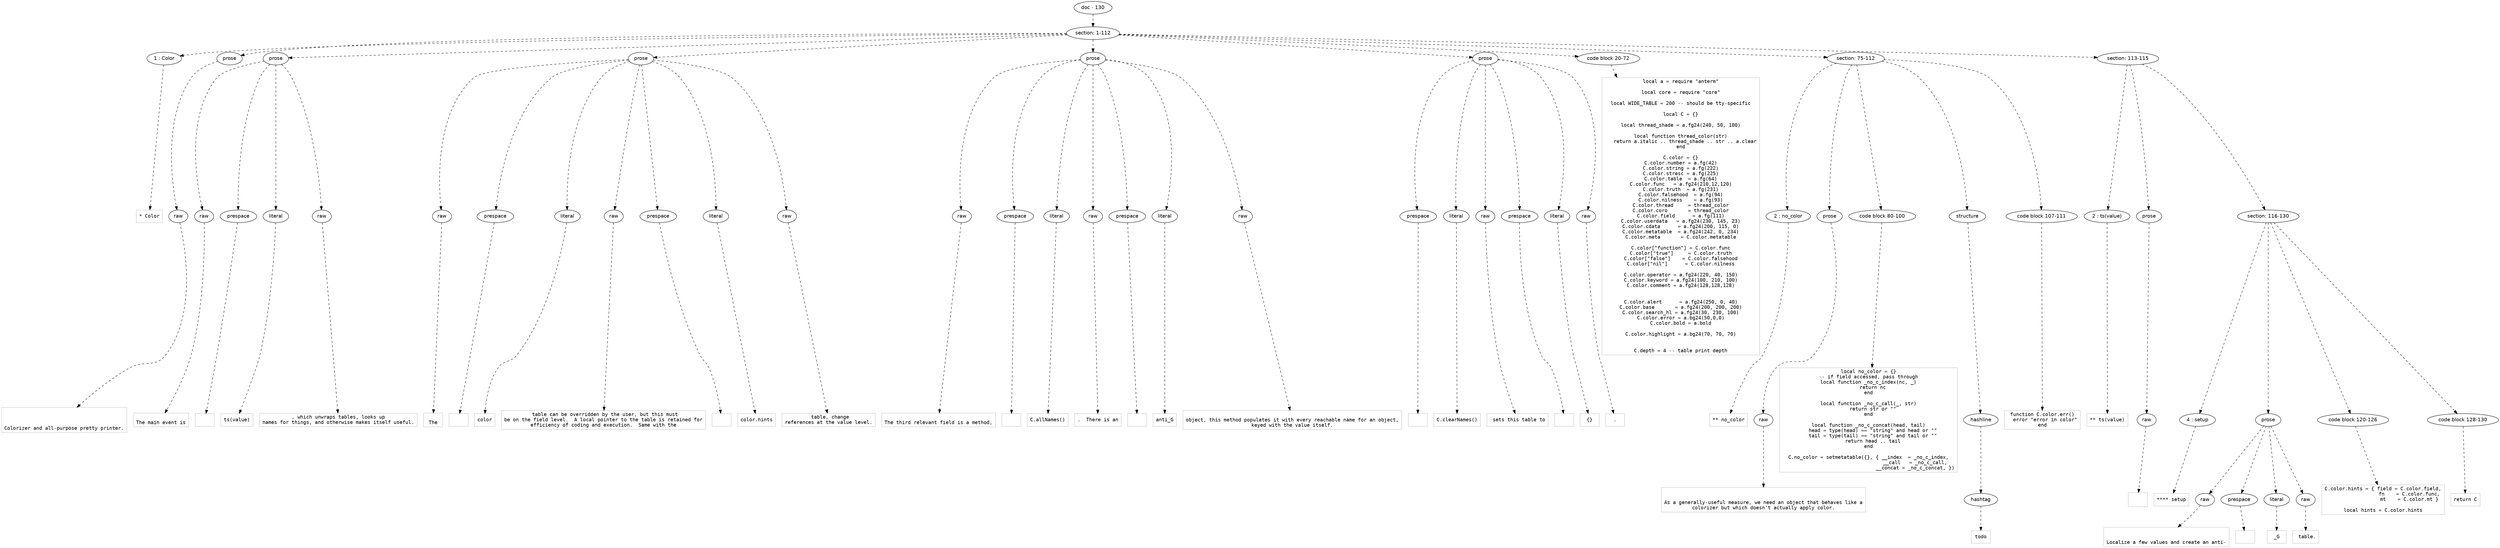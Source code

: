 digraph lpegNode {

node [fontname=Helvetica]
edge [style=dashed]

doc_0 [label="doc - 130"]


doc_0 -> { section_1}
{rank=same; section_1}

section_1 [label="section: 1-112"]


// END RANK doc_0

section_1 -> { header_2 prose_3 prose_4 prose_5 prose_6 prose_7 codeblock_8 section_9 section_10}
{rank=same; header_2 prose_3 prose_4 prose_5 prose_6 prose_7 codeblock_8 section_9 section_10}

header_2 [label="1 : Color"]

prose_3 [label="prose"]

prose_4 [label="prose"]

prose_5 [label="prose"]

prose_6 [label="prose"]

prose_7 [label="prose"]

codeblock_8 [label="code block 20-72"]

section_9 [label="section: 75-112"]

section_10 [label="section: 113-115"]


// END RANK section_1

header_2 -> leaf_11
leaf_11  [color=Gray,shape=rectangle,fontname=Inconsolata,label="* Color"]
// END RANK header_2

prose_3 -> { raw_12}
{rank=same; raw_12}

raw_12 [label="raw"]


// END RANK prose_3

raw_12 -> leaf_13
leaf_13  [color=Gray,shape=rectangle,fontname=Inconsolata,label="


Colorizer and all-purpose pretty printer.
"]
// END RANK raw_12

prose_4 -> { raw_14 prespace_15 literal_16 raw_17}
{rank=same; raw_14 prespace_15 literal_16 raw_17}

raw_14 [label="raw"]

prespace_15 [label="prespace"]

literal_16 [label="literal"]

raw_17 [label="raw"]


// END RANK prose_4

raw_14 -> leaf_18
leaf_18  [color=Gray,shape=rectangle,fontname=Inconsolata,label="
The main event is"]
// END RANK raw_14

prespace_15 -> leaf_19
leaf_19  [color=Gray,shape=rectangle,fontname=Inconsolata,label=" "]
// END RANK prespace_15

literal_16 -> leaf_20
leaf_20  [color=Gray,shape=rectangle,fontname=Inconsolata,label="ts(value)"]
// END RANK literal_16

raw_17 -> leaf_21
leaf_21  [color=Gray,shape=rectangle,fontname=Inconsolata,label=", which unwraps tables, looks up
names for things, and otherwise makes itself useful.
"]
// END RANK raw_17

prose_5 -> { raw_22 prespace_23 literal_24 raw_25 prespace_26 literal_27 raw_28}
{rank=same; raw_22 prespace_23 literal_24 raw_25 prespace_26 literal_27 raw_28}

raw_22 [label="raw"]

prespace_23 [label="prespace"]

literal_24 [label="literal"]

raw_25 [label="raw"]

prespace_26 [label="prespace"]

literal_27 [label="literal"]

raw_28 [label="raw"]


// END RANK prose_5

raw_22 -> leaf_29
leaf_29  [color=Gray,shape=rectangle,fontname=Inconsolata,label="
The"]
// END RANK raw_22

prespace_23 -> leaf_30
leaf_30  [color=Gray,shape=rectangle,fontname=Inconsolata,label=" "]
// END RANK prespace_23

literal_24 -> leaf_31
leaf_31  [color=Gray,shape=rectangle,fontname=Inconsolata,label="color"]
// END RANK literal_24

raw_25 -> leaf_32
leaf_32  [color=Gray,shape=rectangle,fontname=Inconsolata,label=" table can be overridden by the user, but this must
be on the field level.  A local pointer to the table is retained for
efficiency of coding and execution.  Same with the"]
// END RANK raw_25

prespace_26 -> leaf_33
leaf_33  [color=Gray,shape=rectangle,fontname=Inconsolata,label=" "]
// END RANK prespace_26

literal_27 -> leaf_34
leaf_34  [color=Gray,shape=rectangle,fontname=Inconsolata,label="color.hints"]
// END RANK literal_27

raw_28 -> leaf_35
leaf_35  [color=Gray,shape=rectangle,fontname=Inconsolata,label=" table, change
references at the value level.
"]
// END RANK raw_28

prose_6 -> { raw_36 prespace_37 literal_38 raw_39 prespace_40 literal_41 raw_42}
{rank=same; raw_36 prespace_37 literal_38 raw_39 prespace_40 literal_41 raw_42}

raw_36 [label="raw"]

prespace_37 [label="prespace"]

literal_38 [label="literal"]

raw_39 [label="raw"]

prespace_40 [label="prespace"]

literal_41 [label="literal"]

raw_42 [label="raw"]


// END RANK prose_6

raw_36 -> leaf_43
leaf_43  [color=Gray,shape=rectangle,fontname=Inconsolata,label="
The third relevant field is a method,"]
// END RANK raw_36

prespace_37 -> leaf_44
leaf_44  [color=Gray,shape=rectangle,fontname=Inconsolata,label=" "]
// END RANK prespace_37

literal_38 -> leaf_45
leaf_45  [color=Gray,shape=rectangle,fontname=Inconsolata,label="C.allNames()"]
// END RANK literal_38

raw_39 -> leaf_46
leaf_46  [color=Gray,shape=rectangle,fontname=Inconsolata,label=".  There is an"]
// END RANK raw_39

prespace_40 -> leaf_47
leaf_47  [color=Gray,shape=rectangle,fontname=Inconsolata,label=" "]
// END RANK prespace_40

literal_41 -> leaf_48
leaf_48  [color=Gray,shape=rectangle,fontname=Inconsolata,label="anti_G"]
// END RANK literal_41

raw_42 -> leaf_49
leaf_49  [color=Gray,shape=rectangle,fontname=Inconsolata,label="
object, this method populates it with every reachable name for an object,
keyed with the value itself.
"]
// END RANK raw_42

prose_7 -> { prespace_50 literal_51 raw_52 prespace_53 literal_54 raw_55}
{rank=same; prespace_50 literal_51 raw_52 prespace_53 literal_54 raw_55}

prespace_50 [label="prespace"]

literal_51 [label="literal"]

raw_52 [label="raw"]

prespace_53 [label="prespace"]

literal_54 [label="literal"]

raw_55 [label="raw"]


// END RANK prose_7

prespace_50 -> leaf_56
leaf_56  [color=Gray,shape=rectangle,fontname=Inconsolata,label=""]
// END RANK prespace_50

literal_51 -> leaf_57
leaf_57  [color=Gray,shape=rectangle,fontname=Inconsolata,label="C.clearNames()"]
// END RANK literal_51

raw_52 -> leaf_58
leaf_58  [color=Gray,shape=rectangle,fontname=Inconsolata,label=" sets this table to"]
// END RANK raw_52

prespace_53 -> leaf_59
leaf_59  [color=Gray,shape=rectangle,fontname=Inconsolata,label=" "]
// END RANK prespace_53

literal_54 -> leaf_60
leaf_60  [color=Gray,shape=rectangle,fontname=Inconsolata,label="{}"]
// END RANK literal_54

raw_55 -> leaf_61
leaf_61  [color=Gray,shape=rectangle,fontname=Inconsolata,label=".
"]
// END RANK raw_55

codeblock_8 -> leaf_62
leaf_62  [color=Gray,shape=rectangle,fontname=Inconsolata,label="local a = require \"anterm\"

local core = require \"core\"

local WIDE_TABLE = 200 -- should be tty-specific

local C = {}

local thread_shade = a.fg24(240, 50, 100)

local function thread_color(str)
   return a.italic .. thread_shade .. str .. a.clear
end

C.color = {}
C.color.number = a.fg(42)
C.color.string = a.fg(222)
C.color.stresc = a.fg(225)
C.color.table  = a.fg(64)
C.color.func   = a.fg24(210,12,120)
C.color.truth  = a.fg(231)
C.color.falsehood  = a.fg(94)
C.color.nilness    = a.fg(93)
C.color.thread     = thread_color
C.color.coro       = thread_color
C.color.field      = a.fg(111)
C.color.userdata   = a.fg24(230, 145, 23)
C.color.cdata      = a.fg24(200, 115, 0)
C.color.metatable  = a.fg24(242, 0, 234)
C.color.meta       = C.color.metatable

C.color[\"function\"] = C.color.func
C.color[\"true\"]     = C.color.truth
C.color[\"false\"]    = C.color.falsehood
C.color[\"nil\"]      = C.color.nilness

C.color.operator = a.fg24(220, 40, 150)
C.color.keyword = a.fg24(100, 210, 100)
C.color.comment = a.fg24(128,128,128)


C.color.alert      = a.fg24(250, 0, 40)
C.color.base       = a.fg24(200, 200, 200)
C.color.search_hl = a.fg24(30, 230, 100)
C.color.error = a.bg24(50,0,0)
C.color.bold = a.bold

C.color.highlight = a.bg24(70, 70, 70)


C.depth = 4 -- table print depth"]
// END RANK codeblock_8

section_9 -> { header_63 prose_64 codeblock_65 structure_66 codeblock_67}
{rank=same; header_63 prose_64 codeblock_65 structure_66 codeblock_67}

header_63 [label="2 : no_color"]

prose_64 [label="prose"]

codeblock_65 [label="code block 80-100"]

structure_66 [label="structure"]

codeblock_67 [label="code block 107-111"]


// END RANK section_9

header_63 -> leaf_68
leaf_68  [color=Gray,shape=rectangle,fontname=Inconsolata,label="** no_color"]
// END RANK header_63

prose_64 -> { raw_69}
{rank=same; raw_69}

raw_69 [label="raw"]


// END RANK prose_64

raw_69 -> leaf_70
leaf_70  [color=Gray,shape=rectangle,fontname=Inconsolata,label="

As a generally-useful measure, we need an object that behaves like a
colorizer but which doesn't actually apply color.
"]
// END RANK raw_69

codeblock_65 -> leaf_71
leaf_71  [color=Gray,shape=rectangle,fontname=Inconsolata,label="local no_color = {}
-- if field accessed, pass through
local function _no_c_index(nc, _)
   return nc
end

local function _no_c_call(_, str)
   return str or \"\"
end

local function _no_c_concat(head, tail)
   head = type(head) == \"string\" and head or \"\"
   tail = type(tail) == \"string\" and tail or \"\"
   return head .. tail
end

C.no_color = setmetatable({}, { __index  = _no_c_index,
                                __call   = _no_c_call,
                                __concat = _no_c_concat, })"]
// END RANK codeblock_65

structure_66 -> { hashline_72}
{rank=same; hashline_72}

hashline_72 [label="hashline"]


// END RANK structure_66

hashline_72 -> { hashtag_73}
{rank=same; hashtag_73}

hashtag_73 [label="hashtag"]


// END RANK hashline_72

hashtag_73 -> leaf_74
leaf_74  [color=Gray,shape=rectangle,fontname=Inconsolata,label="todo"]
// END RANK hashtag_73

codeblock_67 -> leaf_75
leaf_75  [color=Gray,shape=rectangle,fontname=Inconsolata,label="function C.color.err()
  error \"error in color\"
end"]
// END RANK codeblock_67

section_10 -> { header_76 prose_77 section_78}
{rank=same; header_76 prose_77 section_78}

header_76 [label="2 : ts(value)"]

prose_77 [label="prose"]

section_78 [label="section: 116-130"]


// END RANK section_10

header_76 -> leaf_79
leaf_79  [color=Gray,shape=rectangle,fontname=Inconsolata,label="** ts(value)"]
// END RANK header_76

prose_77 -> { raw_80}
{rank=same; raw_80}

raw_80 [label="raw"]


// END RANK prose_77

raw_80 -> leaf_81
leaf_81  [color=Gray,shape=rectangle,fontname=Inconsolata,label="

"]
// END RANK raw_80

section_78 -> { header_82 prose_83 codeblock_84 codeblock_85}
{rank=same; header_82 prose_83 codeblock_84 codeblock_85}

header_82 [label="4 : setup"]

prose_83 [label="prose"]

codeblock_84 [label="code block 120-126"]

codeblock_85 [label="code block 128-130"]


// END RANK section_78

header_82 -> leaf_86
leaf_86  [color=Gray,shape=rectangle,fontname=Inconsolata,label="**** setup"]
// END RANK header_82

prose_83 -> { raw_87 prespace_88 literal_89 raw_90}
{rank=same; raw_87 prespace_88 literal_89 raw_90}

raw_87 [label="raw"]

prespace_88 [label="prespace"]

literal_89 [label="literal"]

raw_90 [label="raw"]


// END RANK prose_83

raw_87 -> leaf_91
leaf_91  [color=Gray,shape=rectangle,fontname=Inconsolata,label="

Localize a few values and create an anti-"]
// END RANK raw_87

prespace_88 -> leaf_92
leaf_92  [color=Gray,shape=rectangle,fontname=Inconsolata,label=" "]
// END RANK prespace_88

literal_89 -> leaf_93
leaf_93  [color=Gray,shape=rectangle,fontname=Inconsolata,label="_G"]
// END RANK literal_89

raw_90 -> leaf_94
leaf_94  [color=Gray,shape=rectangle,fontname=Inconsolata,label=" table.
"]
// END RANK raw_90

codeblock_84 -> leaf_95
leaf_95  [color=Gray,shape=rectangle,fontname=Inconsolata,label="C.color.hints = { field = C.color.field,
                  fn    = C.color.func,
                  mt    = C.color.mt }

local hints = C.color.hints"]
// END RANK codeblock_84

codeblock_85 -> leaf_96
leaf_96  [color=Gray,shape=rectangle,fontname=Inconsolata,label="return C"]
// END RANK codeblock_85


}
